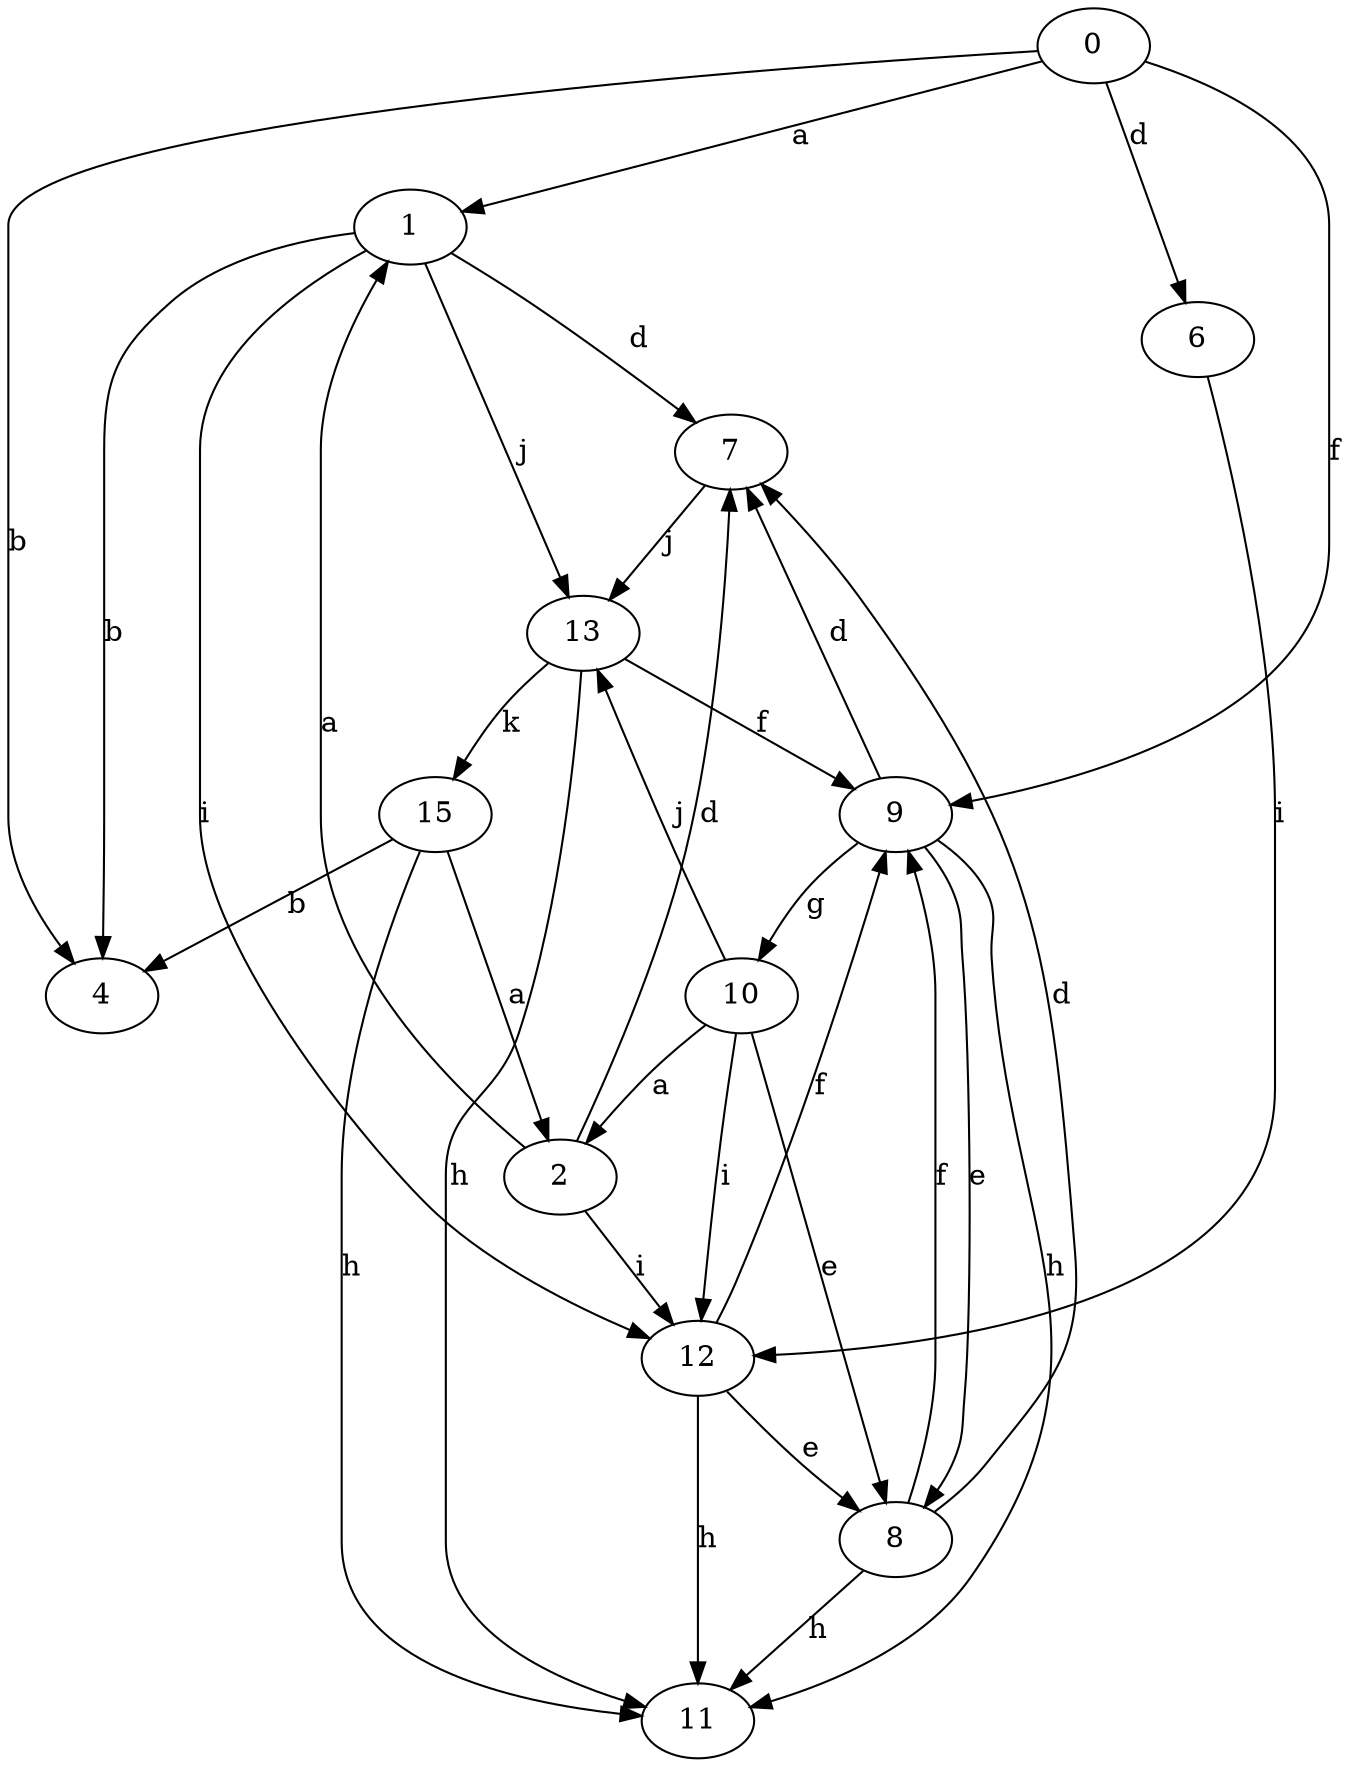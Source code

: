 strict digraph  {
1;
2;
4;
6;
7;
8;
9;
10;
11;
12;
13;
0;
15;
1 -> 4  [label=b];
1 -> 7  [label=d];
1 -> 12  [label=i];
1 -> 13  [label=j];
2 -> 1  [label=a];
2 -> 7  [label=d];
2 -> 12  [label=i];
6 -> 12  [label=i];
7 -> 13  [label=j];
8 -> 7  [label=d];
8 -> 9  [label=f];
8 -> 11  [label=h];
9 -> 7  [label=d];
9 -> 8  [label=e];
9 -> 10  [label=g];
9 -> 11  [label=h];
10 -> 2  [label=a];
10 -> 8  [label=e];
10 -> 12  [label=i];
10 -> 13  [label=j];
12 -> 8  [label=e];
12 -> 9  [label=f];
12 -> 11  [label=h];
13 -> 9  [label=f];
13 -> 11  [label=h];
13 -> 15  [label=k];
0 -> 1  [label=a];
0 -> 4  [label=b];
0 -> 6  [label=d];
0 -> 9  [label=f];
15 -> 2  [label=a];
15 -> 4  [label=b];
15 -> 11  [label=h];
}
